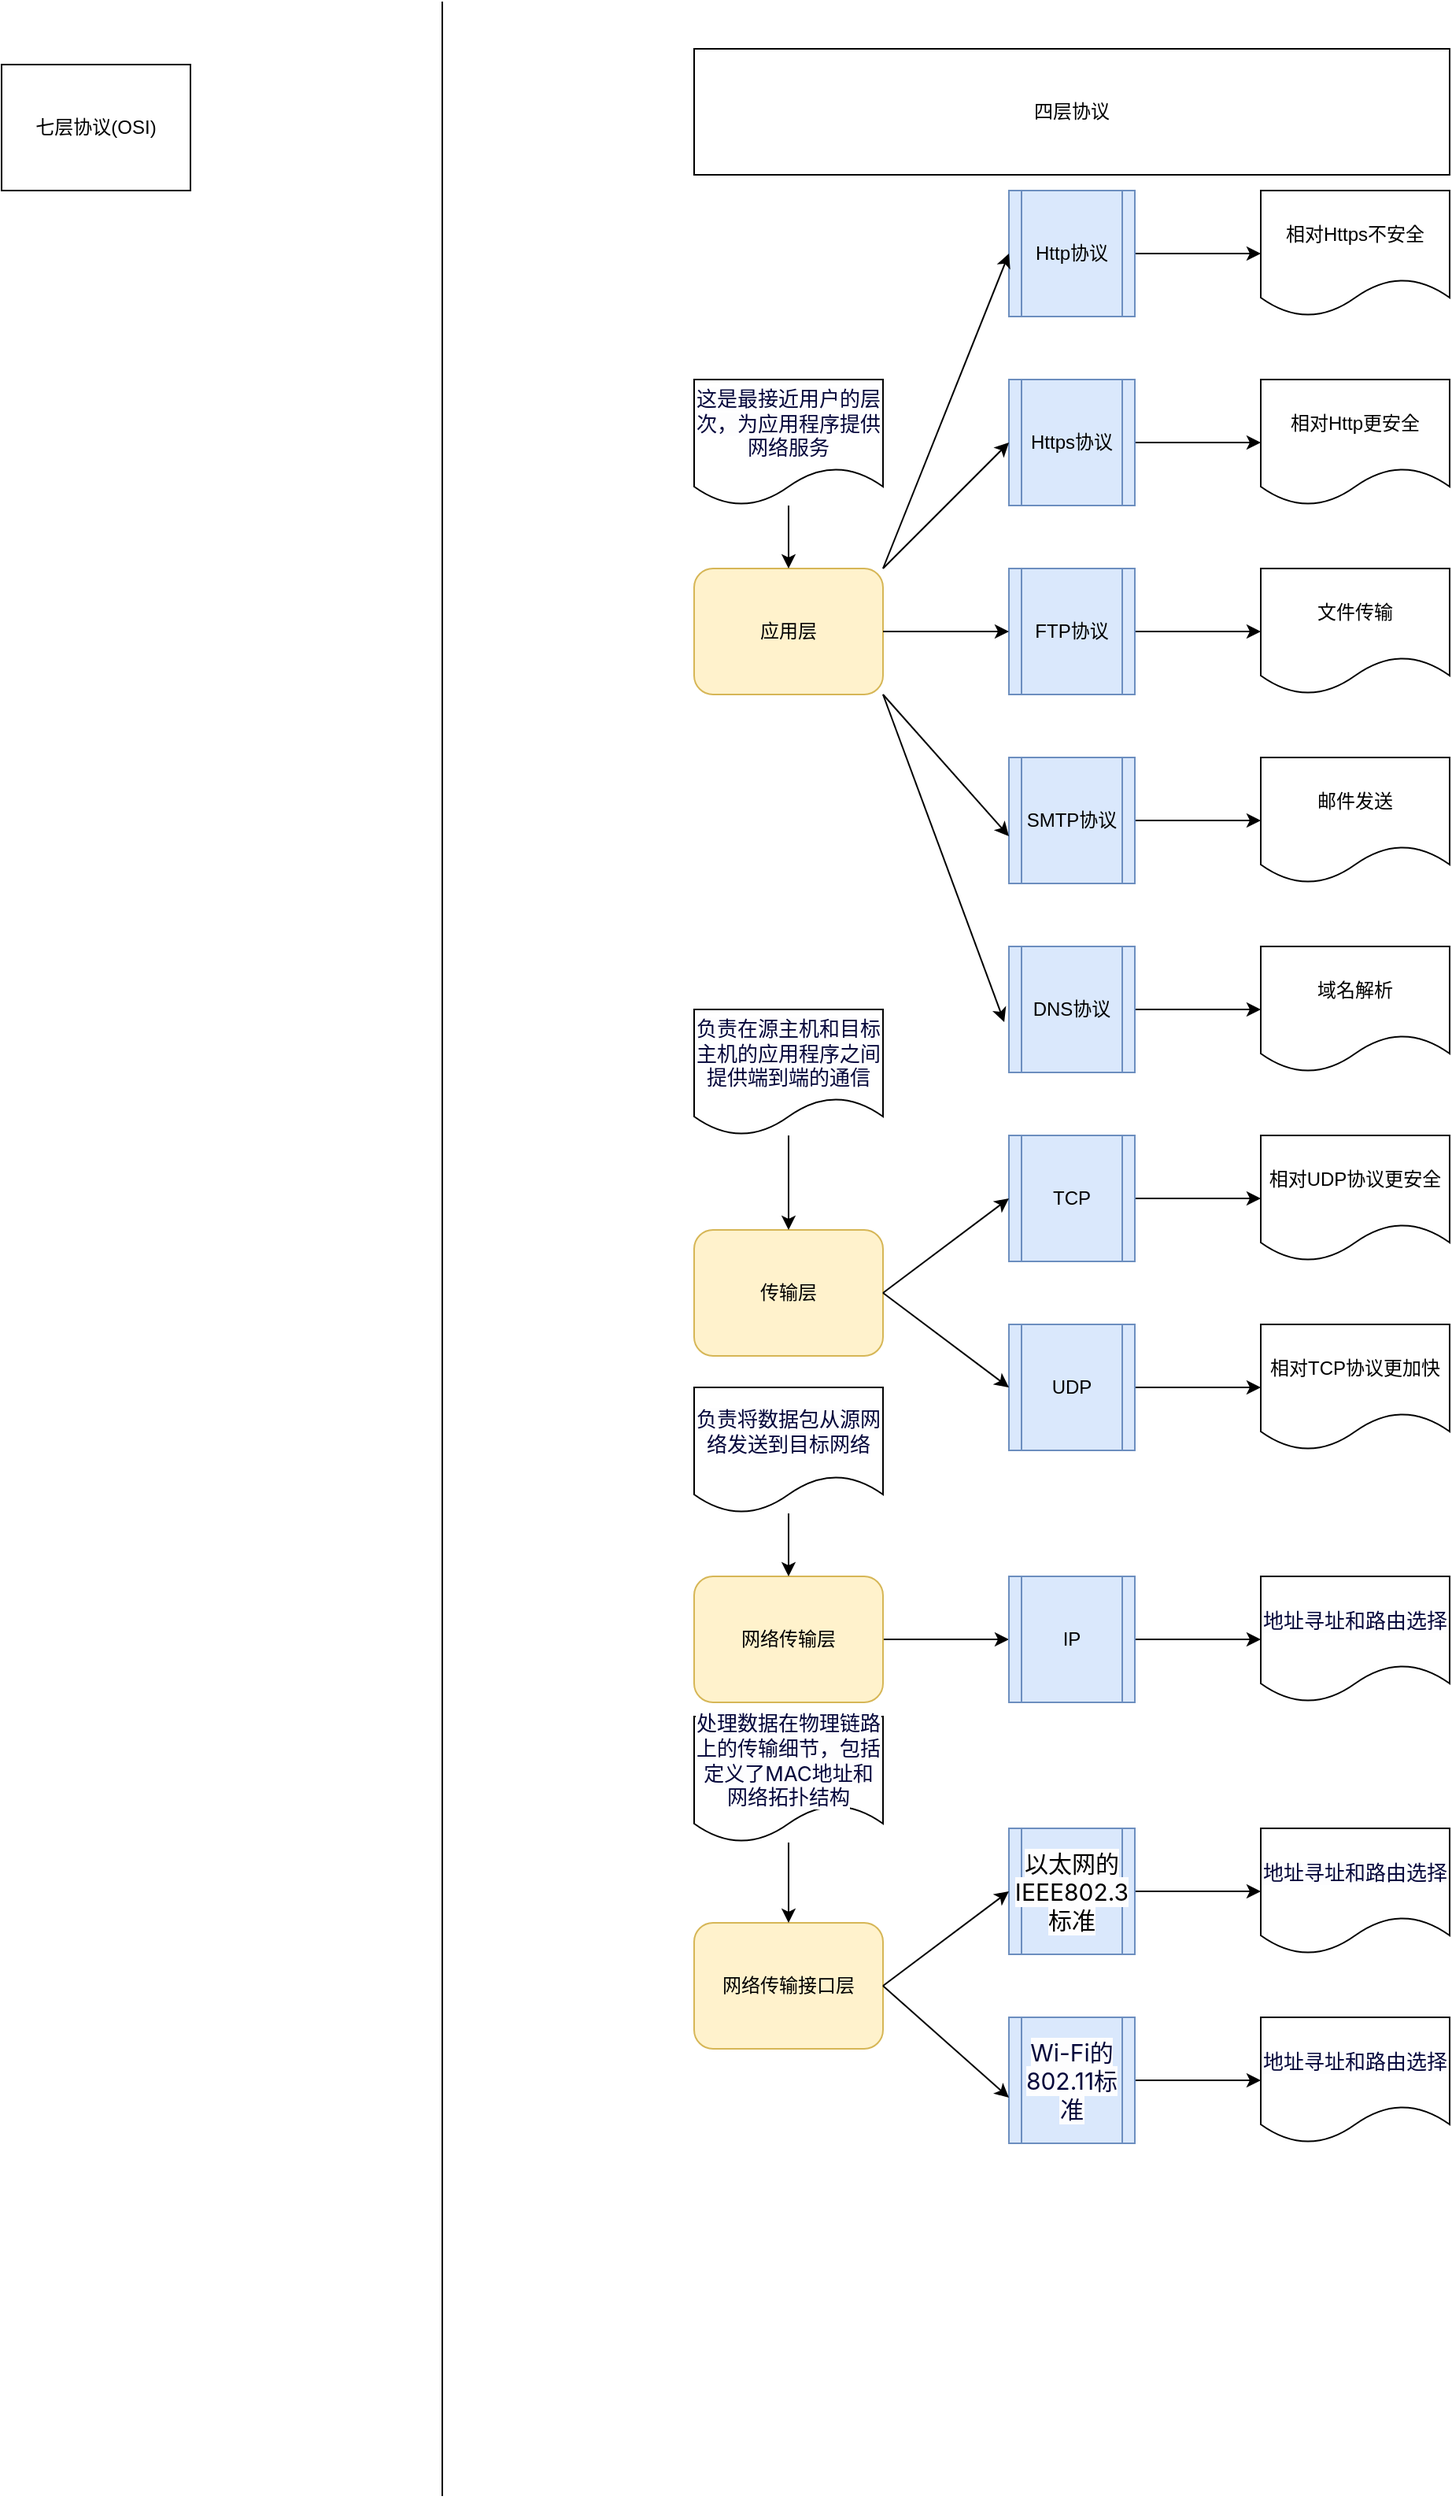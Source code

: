 <mxfile version="25.0.3">
  <diagram name="第 1 页" id="bnDQp0RB2ErarTcb1Inx">
    <mxGraphModel dx="880" dy="444" grid="1" gridSize="10" guides="1" tooltips="1" connect="1" arrows="1" fold="1" page="1" pageScale="1" pageWidth="827" pageHeight="1169" math="0" shadow="0">
      <root>
        <mxCell id="0" />
        <mxCell id="1" parent="0" />
        <mxCell id="6gzfc5hC1QTd9-dfOM9L-1" value="" style="endArrow=none;html=1;rounded=0;" edge="1" parent="1">
          <mxGeometry width="50" height="50" relative="1" as="geometry">
            <mxPoint x="440" y="1584" as="sourcePoint" />
            <mxPoint x="440" as="targetPoint" />
          </mxGeometry>
        </mxCell>
        <mxCell id="6gzfc5hC1QTd9-dfOM9L-2" value="七层协议(OSI)" style="whiteSpace=wrap;html=1;" vertex="1" parent="1">
          <mxGeometry x="160" y="40" width="120" height="80" as="geometry" />
        </mxCell>
        <mxCell id="6gzfc5hC1QTd9-dfOM9L-3" value="四层协议" style="whiteSpace=wrap;html=1;" vertex="1" parent="1">
          <mxGeometry x="600" y="30" width="480" height="80" as="geometry" />
        </mxCell>
        <mxCell id="6gzfc5hC1QTd9-dfOM9L-4" value="应用层" style="rounded=1;whiteSpace=wrap;html=1;fillColor=#fff2cc;strokeColor=#d6b656;" vertex="1" parent="1">
          <mxGeometry x="600" y="360" width="120" height="80" as="geometry" />
        </mxCell>
        <mxCell id="6gzfc5hC1QTd9-dfOM9L-5" value="传输层" style="rounded=1;whiteSpace=wrap;html=1;fillColor=#fff2cc;strokeColor=#d6b656;" vertex="1" parent="1">
          <mxGeometry x="600" y="780" width="120" height="80" as="geometry" />
        </mxCell>
        <mxCell id="6gzfc5hC1QTd9-dfOM9L-43" value="" style="edgeStyle=orthogonalEdgeStyle;rounded=0;orthogonalLoop=1;jettySize=auto;html=1;" edge="1" parent="1" source="6gzfc5hC1QTd9-dfOM9L-7" target="6gzfc5hC1QTd9-dfOM9L-42">
          <mxGeometry relative="1" as="geometry" />
        </mxCell>
        <mxCell id="6gzfc5hC1QTd9-dfOM9L-7" value="网络传输层" style="rounded=1;whiteSpace=wrap;html=1;fillColor=#fff2cc;strokeColor=#d6b656;" vertex="1" parent="1">
          <mxGeometry x="600" y="1000" width="120" height="80" as="geometry" />
        </mxCell>
        <mxCell id="6gzfc5hC1QTd9-dfOM9L-24" style="edgeStyle=orthogonalEdgeStyle;rounded=0;orthogonalLoop=1;jettySize=auto;html=1;entryX=0;entryY=0.5;entryDx=0;entryDy=0;" edge="1" parent="1" source="6gzfc5hC1QTd9-dfOM9L-9" target="6gzfc5hC1QTd9-dfOM9L-23">
          <mxGeometry relative="1" as="geometry" />
        </mxCell>
        <mxCell id="6gzfc5hC1QTd9-dfOM9L-9" value="Http协议" style="shape=process;whiteSpace=wrap;html=1;backgroundOutline=1;fillColor=#dae8fc;strokeColor=#6c8ebf;" vertex="1" parent="1">
          <mxGeometry x="800" y="120" width="80" height="80" as="geometry" />
        </mxCell>
        <mxCell id="6gzfc5hC1QTd9-dfOM9L-30" value="" style="edgeStyle=orthogonalEdgeStyle;rounded=0;orthogonalLoop=1;jettySize=auto;html=1;" edge="1" parent="1" source="6gzfc5hC1QTd9-dfOM9L-10" target="6gzfc5hC1QTd9-dfOM9L-25">
          <mxGeometry relative="1" as="geometry" />
        </mxCell>
        <mxCell id="6gzfc5hC1QTd9-dfOM9L-10" value="Https协议" style="shape=process;whiteSpace=wrap;html=1;backgroundOutline=1;fillColor=#dae8fc;strokeColor=#6c8ebf;" vertex="1" parent="1">
          <mxGeometry x="800" y="240" width="80" height="80" as="geometry" />
        </mxCell>
        <mxCell id="6gzfc5hC1QTd9-dfOM9L-31" value="" style="edgeStyle=orthogonalEdgeStyle;rounded=0;orthogonalLoop=1;jettySize=auto;html=1;" edge="1" parent="1" source="6gzfc5hC1QTd9-dfOM9L-11" target="6gzfc5hC1QTd9-dfOM9L-27">
          <mxGeometry relative="1" as="geometry" />
        </mxCell>
        <mxCell id="6gzfc5hC1QTd9-dfOM9L-11" value="FTP协议" style="shape=process;whiteSpace=wrap;html=1;backgroundOutline=1;fillColor=#dae8fc;strokeColor=#6c8ebf;" vertex="1" parent="1">
          <mxGeometry x="800" y="360" width="80" height="80" as="geometry" />
        </mxCell>
        <mxCell id="6gzfc5hC1QTd9-dfOM9L-32" value="" style="edgeStyle=orthogonalEdgeStyle;rounded=0;orthogonalLoop=1;jettySize=auto;html=1;" edge="1" parent="1" source="6gzfc5hC1QTd9-dfOM9L-12" target="6gzfc5hC1QTd9-dfOM9L-28">
          <mxGeometry relative="1" as="geometry" />
        </mxCell>
        <mxCell id="6gzfc5hC1QTd9-dfOM9L-12" value="SMTP协议" style="shape=process;whiteSpace=wrap;html=1;backgroundOutline=1;fillColor=#dae8fc;strokeColor=#6c8ebf;" vertex="1" parent="1">
          <mxGeometry x="800" y="480" width="80" height="80" as="geometry" />
        </mxCell>
        <mxCell id="6gzfc5hC1QTd9-dfOM9L-33" value="" style="edgeStyle=orthogonalEdgeStyle;rounded=0;orthogonalLoop=1;jettySize=auto;html=1;" edge="1" parent="1" source="6gzfc5hC1QTd9-dfOM9L-13" target="6gzfc5hC1QTd9-dfOM9L-29">
          <mxGeometry relative="1" as="geometry" />
        </mxCell>
        <mxCell id="6gzfc5hC1QTd9-dfOM9L-13" value="DNS协议" style="shape=process;whiteSpace=wrap;html=1;backgroundOutline=1;fillColor=#dae8fc;strokeColor=#6c8ebf;" vertex="1" parent="1">
          <mxGeometry x="800" y="600" width="80" height="80" as="geometry" />
        </mxCell>
        <mxCell id="6gzfc5hC1QTd9-dfOM9L-16" value="" style="endArrow=classic;html=1;rounded=0;entryX=0;entryY=0.5;entryDx=0;entryDy=0;exitX=1;exitY=0;exitDx=0;exitDy=0;" edge="1" parent="1" source="6gzfc5hC1QTd9-dfOM9L-4" target="6gzfc5hC1QTd9-dfOM9L-9">
          <mxGeometry width="50" height="50" relative="1" as="geometry">
            <mxPoint x="690" y="360" as="sourcePoint" />
            <mxPoint x="740" y="310" as="targetPoint" />
          </mxGeometry>
        </mxCell>
        <mxCell id="6gzfc5hC1QTd9-dfOM9L-17" value="" style="endArrow=classic;html=1;rounded=0;entryX=0;entryY=0.5;entryDx=0;entryDy=0;exitX=1;exitY=0;exitDx=0;exitDy=0;" edge="1" parent="1" source="6gzfc5hC1QTd9-dfOM9L-4" target="6gzfc5hC1QTd9-dfOM9L-10">
          <mxGeometry width="50" height="50" relative="1" as="geometry">
            <mxPoint x="690" y="360" as="sourcePoint" />
            <mxPoint x="740" y="310" as="targetPoint" />
          </mxGeometry>
        </mxCell>
        <mxCell id="6gzfc5hC1QTd9-dfOM9L-20" value="" style="endArrow=classic;html=1;rounded=0;exitX=1;exitY=0.5;exitDx=0;exitDy=0;entryX=0;entryY=0.5;entryDx=0;entryDy=0;" edge="1" parent="1" source="6gzfc5hC1QTd9-dfOM9L-4" target="6gzfc5hC1QTd9-dfOM9L-11">
          <mxGeometry width="50" height="50" relative="1" as="geometry">
            <mxPoint x="690" y="360" as="sourcePoint" />
            <mxPoint x="740" y="310" as="targetPoint" />
          </mxGeometry>
        </mxCell>
        <mxCell id="6gzfc5hC1QTd9-dfOM9L-21" value="" style="endArrow=classic;html=1;rounded=0;entryX=0;entryY=0.625;entryDx=0;entryDy=0;entryPerimeter=0;exitX=1;exitY=1;exitDx=0;exitDy=0;" edge="1" parent="1" source="6gzfc5hC1QTd9-dfOM9L-4" target="6gzfc5hC1QTd9-dfOM9L-12">
          <mxGeometry width="50" height="50" relative="1" as="geometry">
            <mxPoint x="690" y="460" as="sourcePoint" />
            <mxPoint x="740" y="410" as="targetPoint" />
          </mxGeometry>
        </mxCell>
        <mxCell id="6gzfc5hC1QTd9-dfOM9L-22" value="" style="endArrow=classic;html=1;rounded=0;entryX=-0.037;entryY=0.6;entryDx=0;entryDy=0;entryPerimeter=0;" edge="1" parent="1" target="6gzfc5hC1QTd9-dfOM9L-13">
          <mxGeometry width="50" height="50" relative="1" as="geometry">
            <mxPoint x="720" y="440" as="sourcePoint" />
            <mxPoint x="740" y="410" as="targetPoint" />
          </mxGeometry>
        </mxCell>
        <mxCell id="6gzfc5hC1QTd9-dfOM9L-23" value="相对Https不安全" style="shape=document;whiteSpace=wrap;html=1;boundedLbl=1;" vertex="1" parent="1">
          <mxGeometry x="960" y="120" width="120" height="80" as="geometry" />
        </mxCell>
        <mxCell id="6gzfc5hC1QTd9-dfOM9L-25" value="相对Http更安全" style="shape=document;whiteSpace=wrap;html=1;boundedLbl=1;" vertex="1" parent="1">
          <mxGeometry x="960" y="240" width="120" height="80" as="geometry" />
        </mxCell>
        <mxCell id="6gzfc5hC1QTd9-dfOM9L-26" value="网络传输接口层" style="rounded=1;whiteSpace=wrap;html=1;fillColor=#fff2cc;strokeColor=#d6b656;" vertex="1" parent="1">
          <mxGeometry x="600" y="1220" width="120" height="80" as="geometry" />
        </mxCell>
        <mxCell id="6gzfc5hC1QTd9-dfOM9L-27" value="文件传输" style="shape=document;whiteSpace=wrap;html=1;boundedLbl=1;" vertex="1" parent="1">
          <mxGeometry x="960" y="360" width="120" height="80" as="geometry" />
        </mxCell>
        <mxCell id="6gzfc5hC1QTd9-dfOM9L-28" value="邮件发送" style="shape=document;whiteSpace=wrap;html=1;boundedLbl=1;" vertex="1" parent="1">
          <mxGeometry x="960" y="480" width="120" height="80" as="geometry" />
        </mxCell>
        <mxCell id="6gzfc5hC1QTd9-dfOM9L-29" value="域名解析" style="shape=document;whiteSpace=wrap;html=1;boundedLbl=1;" vertex="1" parent="1">
          <mxGeometry x="960" y="600" width="120" height="80" as="geometry" />
        </mxCell>
        <mxCell id="6gzfc5hC1QTd9-dfOM9L-40" value="" style="edgeStyle=orthogonalEdgeStyle;rounded=0;orthogonalLoop=1;jettySize=auto;html=1;" edge="1" parent="1" source="6gzfc5hC1QTd9-dfOM9L-34" target="6gzfc5hC1QTd9-dfOM9L-38">
          <mxGeometry relative="1" as="geometry" />
        </mxCell>
        <mxCell id="6gzfc5hC1QTd9-dfOM9L-34" value="TCP" style="shape=process;whiteSpace=wrap;html=1;backgroundOutline=1;fillColor=#dae8fc;strokeColor=#6c8ebf;" vertex="1" parent="1">
          <mxGeometry x="800" y="720" width="80" height="80" as="geometry" />
        </mxCell>
        <mxCell id="6gzfc5hC1QTd9-dfOM9L-41" value="" style="edgeStyle=orthogonalEdgeStyle;rounded=0;orthogonalLoop=1;jettySize=auto;html=1;" edge="1" parent="1" source="6gzfc5hC1QTd9-dfOM9L-35" target="6gzfc5hC1QTd9-dfOM9L-39">
          <mxGeometry relative="1" as="geometry" />
        </mxCell>
        <mxCell id="6gzfc5hC1QTd9-dfOM9L-35" value="UDP" style="shape=process;whiteSpace=wrap;html=1;backgroundOutline=1;fillColor=#dae8fc;strokeColor=#6c8ebf;" vertex="1" parent="1">
          <mxGeometry x="800" y="840" width="80" height="80" as="geometry" />
        </mxCell>
        <mxCell id="6gzfc5hC1QTd9-dfOM9L-36" value="" style="endArrow=classic;html=1;rounded=0;entryX=0;entryY=0.5;entryDx=0;entryDy=0;exitX=1;exitY=0.5;exitDx=0;exitDy=0;" edge="1" parent="1" source="6gzfc5hC1QTd9-dfOM9L-5" target="6gzfc5hC1QTd9-dfOM9L-34">
          <mxGeometry width="50" height="50" relative="1" as="geometry">
            <mxPoint x="720" y="800" as="sourcePoint" />
            <mxPoint x="740" y="760" as="targetPoint" />
          </mxGeometry>
        </mxCell>
        <mxCell id="6gzfc5hC1QTd9-dfOM9L-37" value="" style="endArrow=classic;html=1;rounded=0;entryX=0;entryY=0.5;entryDx=0;entryDy=0;exitX=1;exitY=0.5;exitDx=0;exitDy=0;" edge="1" parent="1" source="6gzfc5hC1QTd9-dfOM9L-5" target="6gzfc5hC1QTd9-dfOM9L-35">
          <mxGeometry width="50" height="50" relative="1" as="geometry">
            <mxPoint x="690" y="810" as="sourcePoint" />
            <mxPoint x="740" y="760" as="targetPoint" />
          </mxGeometry>
        </mxCell>
        <mxCell id="6gzfc5hC1QTd9-dfOM9L-38" value="相对UDP协议更安全" style="shape=document;whiteSpace=wrap;html=1;boundedLbl=1;" vertex="1" parent="1">
          <mxGeometry x="960" y="720" width="120" height="80" as="geometry" />
        </mxCell>
        <mxCell id="6gzfc5hC1QTd9-dfOM9L-39" value="相对TCP协议更加快" style="shape=document;whiteSpace=wrap;html=1;boundedLbl=1;" vertex="1" parent="1">
          <mxGeometry x="960" y="840" width="120" height="80" as="geometry" />
        </mxCell>
        <mxCell id="6gzfc5hC1QTd9-dfOM9L-53" value="" style="edgeStyle=orthogonalEdgeStyle;rounded=0;orthogonalLoop=1;jettySize=auto;html=1;" edge="1" parent="1" source="6gzfc5hC1QTd9-dfOM9L-42" target="6gzfc5hC1QTd9-dfOM9L-50">
          <mxGeometry relative="1" as="geometry" />
        </mxCell>
        <mxCell id="6gzfc5hC1QTd9-dfOM9L-42" value="IP" style="shape=process;whiteSpace=wrap;html=1;backgroundOutline=1;fillColor=#dae8fc;strokeColor=#6c8ebf;" vertex="1" parent="1">
          <mxGeometry x="800" y="1000" width="80" height="80" as="geometry" />
        </mxCell>
        <mxCell id="6gzfc5hC1QTd9-dfOM9L-45" value="" style="edgeStyle=orthogonalEdgeStyle;rounded=0;orthogonalLoop=1;jettySize=auto;html=1;" edge="1" parent="1" source="6gzfc5hC1QTd9-dfOM9L-44" target="6gzfc5hC1QTd9-dfOM9L-7">
          <mxGeometry relative="1" as="geometry" />
        </mxCell>
        <mxCell id="6gzfc5hC1QTd9-dfOM9L-44" value="&lt;span style=&quot;color: rgb(5, 7, 59); font-family: -apple-system, BlinkMacSystemFont, &amp;quot;Segoe UI&amp;quot;, Roboto, Ubuntu, &amp;quot;Helvetica Neue&amp;quot;, Helvetica, Arial, &amp;quot;PingFang SC&amp;quot;, &amp;quot;Hiragino Sans GB&amp;quot;, &amp;quot;Microsoft YaHei UI&amp;quot;, &amp;quot;Microsoft YaHei&amp;quot;, &amp;quot;Source Han Sans CN&amp;quot;, sans-serif, &amp;quot;Apple Color Emoji&amp;quot;, &amp;quot;Segoe UI Emoji&amp;quot;; text-align: left; background-color: rgb(253, 253, 254);&quot;&gt;&lt;font style=&quot;font-size: 13px;&quot;&gt;负责将数据包从源网络发送到目标网络&lt;/font&gt;&lt;/span&gt;" style="shape=document;whiteSpace=wrap;html=1;boundedLbl=1;" vertex="1" parent="1">
          <mxGeometry x="600" y="880" width="120" height="80" as="geometry" />
        </mxCell>
        <mxCell id="6gzfc5hC1QTd9-dfOM9L-47" value="" style="edgeStyle=orthogonalEdgeStyle;rounded=0;orthogonalLoop=1;jettySize=auto;html=1;" edge="1" parent="1" source="6gzfc5hC1QTd9-dfOM9L-46" target="6gzfc5hC1QTd9-dfOM9L-5">
          <mxGeometry relative="1" as="geometry" />
        </mxCell>
        <mxCell id="6gzfc5hC1QTd9-dfOM9L-46" value="&lt;span style=&quot;color: rgb(5, 7, 59); font-family: -apple-system, BlinkMacSystemFont, &amp;quot;Segoe UI&amp;quot;, Roboto, Ubuntu, &amp;quot;Helvetica Neue&amp;quot;, Helvetica, Arial, &amp;quot;PingFang SC&amp;quot;, &amp;quot;Hiragino Sans GB&amp;quot;, &amp;quot;Microsoft YaHei UI&amp;quot;, &amp;quot;Microsoft YaHei&amp;quot;, &amp;quot;Source Han Sans CN&amp;quot;, sans-serif, &amp;quot;Apple Color Emoji&amp;quot;, &amp;quot;Segoe UI Emoji&amp;quot;; text-align: left; background-color: rgb(253, 253, 254);&quot;&gt;&lt;font style=&quot;font-size: 13px;&quot;&gt;负责在源主机和目标主机的应用程序之间提供端到端的通信&lt;/font&gt;&lt;/span&gt;" style="shape=document;whiteSpace=wrap;html=1;boundedLbl=1;" vertex="1" parent="1">
          <mxGeometry x="600" y="640" width="120" height="80" as="geometry" />
        </mxCell>
        <mxCell id="6gzfc5hC1QTd9-dfOM9L-49" value="" style="edgeStyle=orthogonalEdgeStyle;rounded=0;orthogonalLoop=1;jettySize=auto;html=1;" edge="1" parent="1" source="6gzfc5hC1QTd9-dfOM9L-48" target="6gzfc5hC1QTd9-dfOM9L-4">
          <mxGeometry relative="1" as="geometry" />
        </mxCell>
        <mxCell id="6gzfc5hC1QTd9-dfOM9L-48" value="&lt;span style=&quot;color: rgb(5, 7, 59); font-family: -apple-system, BlinkMacSystemFont, &amp;quot;Segoe UI&amp;quot;, Roboto, Ubuntu, &amp;quot;Helvetica Neue&amp;quot;, Helvetica, Arial, &amp;quot;PingFang SC&amp;quot;, &amp;quot;Hiragino Sans GB&amp;quot;, &amp;quot;Microsoft YaHei UI&amp;quot;, &amp;quot;Microsoft YaHei&amp;quot;, &amp;quot;Source Han Sans CN&amp;quot;, sans-serif, &amp;quot;Apple Color Emoji&amp;quot;, &amp;quot;Segoe UI Emoji&amp;quot;; text-align: left; background-color: rgb(253, 253, 254);&quot;&gt;&lt;font style=&quot;font-size: 13px;&quot;&gt;这是最接近用户的层次，为应用程序提供网络服务&lt;/font&gt;&lt;/span&gt;" style="shape=document;whiteSpace=wrap;html=1;boundedLbl=1;" vertex="1" parent="1">
          <mxGeometry x="600" y="240" width="120" height="80" as="geometry" />
        </mxCell>
        <mxCell id="6gzfc5hC1QTd9-dfOM9L-50" value="&lt;span style=&quot;color: rgb(5, 7, 59); font-family: -apple-system, BlinkMacSystemFont, &amp;quot;Segoe UI&amp;quot;, Roboto, Ubuntu, &amp;quot;Helvetica Neue&amp;quot;, Helvetica, Arial, &amp;quot;PingFang SC&amp;quot;, &amp;quot;Hiragino Sans GB&amp;quot;, &amp;quot;Microsoft YaHei UI&amp;quot;, &amp;quot;Microsoft YaHei&amp;quot;, &amp;quot;Source Han Sans CN&amp;quot;, sans-serif, &amp;quot;Apple Color Emoji&amp;quot;, &amp;quot;Segoe UI Emoji&amp;quot;; text-align: left; background-color: rgb(253, 253, 254);&quot;&gt;&lt;font style=&quot;font-size: 13px;&quot;&gt;地址寻址和路由选择&lt;/font&gt;&lt;/span&gt;" style="shape=document;whiteSpace=wrap;html=1;boundedLbl=1;" vertex="1" parent="1">
          <mxGeometry x="960" y="1000" width="120" height="80" as="geometry" />
        </mxCell>
        <mxCell id="6gzfc5hC1QTd9-dfOM9L-60" value="" style="edgeStyle=orthogonalEdgeStyle;rounded=0;orthogonalLoop=1;jettySize=auto;html=1;" edge="1" parent="1" source="6gzfc5hC1QTd9-dfOM9L-51" target="6gzfc5hC1QTd9-dfOM9L-58">
          <mxGeometry relative="1" as="geometry" />
        </mxCell>
        <mxCell id="6gzfc5hC1QTd9-dfOM9L-51" value="&lt;span style=&quot;font-family: -apple-system, BlinkMacSystemFont, &amp;quot;Segoe UI&amp;quot;, Roboto, Ubuntu, &amp;quot;Helvetica Neue&amp;quot;, Helvetica, Arial, &amp;quot;PingFang SC&amp;quot;, &amp;quot;Hiragino Sans GB&amp;quot;, &amp;quot;Microsoft YaHei UI&amp;quot;, &amp;quot;Microsoft YaHei&amp;quot;, &amp;quot;Source Han Sans CN&amp;quot;, sans-serif, &amp;quot;Apple Color Emoji&amp;quot;, &amp;quot;Segoe UI Emoji&amp;quot;; font-size: 15px; text-align: left; background-color: rgb(253, 253, 254);&quot;&gt;以太网&lt;/span&gt;&lt;span style=&quot;font-family: -apple-system, BlinkMacSystemFont, &amp;quot;Segoe UI&amp;quot;, Roboto, Ubuntu, &amp;quot;Helvetica Neue&amp;quot;, Helvetica, Arial, &amp;quot;PingFang SC&amp;quot;, &amp;quot;Hiragino Sans GB&amp;quot;, &amp;quot;Microsoft YaHei UI&amp;quot;, &amp;quot;Microsoft YaHei&amp;quot;, &amp;quot;Source Han Sans CN&amp;quot;, sans-serif, &amp;quot;Apple Color Emoji&amp;quot;, &amp;quot;Segoe UI Emoji&amp;quot;; font-size: 15px; text-align: left; background-color: rgb(253, 253, 254);&quot;&gt;的&lt;/span&gt;&lt;span style=&quot;font-family: -apple-system, BlinkMacSystemFont, &amp;quot;Segoe UI&amp;quot;, Roboto, Ubuntu, &amp;quot;Helvetica Neue&amp;quot;, Helvetica, Arial, &amp;quot;PingFang SC&amp;quot;, &amp;quot;Hiragino Sans GB&amp;quot;, &amp;quot;Microsoft YaHei UI&amp;quot;, &amp;quot;Microsoft YaHei&amp;quot;, &amp;quot;Source Han Sans CN&amp;quot;, sans-serif, &amp;quot;Apple Color Emoji&amp;quot;, &amp;quot;Segoe UI Emoji&amp;quot;; font-size: 15px; text-align: left; background-color: rgb(253, 253, 254);&quot;&gt;IEEE802.3标准&lt;/span&gt;" style="shape=process;whiteSpace=wrap;html=1;backgroundOutline=1;fillColor=#dae8fc;strokeColor=#6c8ebf;" vertex="1" parent="1">
          <mxGeometry x="800" y="1160" width="80" height="80" as="geometry" />
        </mxCell>
        <mxCell id="6gzfc5hC1QTd9-dfOM9L-61" value="" style="edgeStyle=orthogonalEdgeStyle;rounded=0;orthogonalLoop=1;jettySize=auto;html=1;" edge="1" parent="1" source="6gzfc5hC1QTd9-dfOM9L-52" target="6gzfc5hC1QTd9-dfOM9L-59">
          <mxGeometry relative="1" as="geometry" />
        </mxCell>
        <mxCell id="6gzfc5hC1QTd9-dfOM9L-52" value="&lt;span style=&quot;color: rgb(5, 7, 59); font-family: -apple-system, BlinkMacSystemFont, &amp;quot;Segoe UI&amp;quot;, Roboto, Ubuntu, &amp;quot;Helvetica Neue&amp;quot;, Helvetica, Arial, &amp;quot;PingFang SC&amp;quot;, &amp;quot;Hiragino Sans GB&amp;quot;, &amp;quot;Microsoft YaHei UI&amp;quot;, &amp;quot;Microsoft YaHei&amp;quot;, &amp;quot;Source Han Sans CN&amp;quot;, sans-serif, &amp;quot;Apple Color Emoji&amp;quot;, &amp;quot;Segoe UI Emoji&amp;quot;; font-size: 15px; text-align: left; background-color: rgb(253, 253, 254);&quot;&gt;Wi-Fi的802.11标准&lt;/span&gt;" style="shape=process;whiteSpace=wrap;html=1;backgroundOutline=1;fillColor=#dae8fc;strokeColor=#6c8ebf;" vertex="1" parent="1">
          <mxGeometry x="800" y="1280" width="80" height="80" as="geometry" />
        </mxCell>
        <mxCell id="6gzfc5hC1QTd9-dfOM9L-54" value="" style="endArrow=classic;html=1;rounded=0;entryX=0;entryY=0.5;entryDx=0;entryDy=0;exitX=1;exitY=0.5;exitDx=0;exitDy=0;" edge="1" parent="1" source="6gzfc5hC1QTd9-dfOM9L-26" target="6gzfc5hC1QTd9-dfOM9L-51">
          <mxGeometry width="50" height="50" relative="1" as="geometry">
            <mxPoint x="690" y="1300" as="sourcePoint" />
            <mxPoint x="740" y="1250" as="targetPoint" />
          </mxGeometry>
        </mxCell>
        <mxCell id="6gzfc5hC1QTd9-dfOM9L-55" value="" style="endArrow=classic;html=1;rounded=0;entryX=0;entryY=0.638;entryDx=0;entryDy=0;entryPerimeter=0;exitX=1;exitY=0.5;exitDx=0;exitDy=0;" edge="1" parent="1" source="6gzfc5hC1QTd9-dfOM9L-26" target="6gzfc5hC1QTd9-dfOM9L-52">
          <mxGeometry width="50" height="50" relative="1" as="geometry">
            <mxPoint x="690" y="1300" as="sourcePoint" />
            <mxPoint x="740" y="1250" as="targetPoint" />
          </mxGeometry>
        </mxCell>
        <mxCell id="6gzfc5hC1QTd9-dfOM9L-57" value="" style="edgeStyle=orthogonalEdgeStyle;rounded=0;orthogonalLoop=1;jettySize=auto;html=1;" edge="1" parent="1" source="6gzfc5hC1QTd9-dfOM9L-56" target="6gzfc5hC1QTd9-dfOM9L-26">
          <mxGeometry relative="1" as="geometry" />
        </mxCell>
        <mxCell id="6gzfc5hC1QTd9-dfOM9L-56" value="&lt;span style=&quot;color: rgb(5, 7, 59); font-family: -apple-system, BlinkMacSystemFont, &amp;quot;Segoe UI&amp;quot;, Roboto, Ubuntu, &amp;quot;Helvetica Neue&amp;quot;, Helvetica, Arial, &amp;quot;PingFang SC&amp;quot;, &amp;quot;Hiragino Sans GB&amp;quot;, &amp;quot;Microsoft YaHei UI&amp;quot;, &amp;quot;Microsoft YaHei&amp;quot;, &amp;quot;Source Han Sans CN&amp;quot;, sans-serif, &amp;quot;Apple Color Emoji&amp;quot;, &amp;quot;Segoe UI Emoji&amp;quot;; text-align: left; background-color: rgb(253, 253, 254);&quot;&gt;&lt;font style=&quot;font-size: 13px;&quot;&gt;处理数据在物理链路上的传输细节，包括定义了MAC地址和网络拓扑结构&lt;/font&gt;&lt;/span&gt;" style="shape=document;whiteSpace=wrap;html=1;boundedLbl=1;" vertex="1" parent="1">
          <mxGeometry x="600" y="1089" width="120" height="80" as="geometry" />
        </mxCell>
        <mxCell id="6gzfc5hC1QTd9-dfOM9L-58" value="&lt;span style=&quot;color: rgb(5, 7, 59); font-family: -apple-system, BlinkMacSystemFont, &amp;quot;Segoe UI&amp;quot;, Roboto, Ubuntu, &amp;quot;Helvetica Neue&amp;quot;, Helvetica, Arial, &amp;quot;PingFang SC&amp;quot;, &amp;quot;Hiragino Sans GB&amp;quot;, &amp;quot;Microsoft YaHei UI&amp;quot;, &amp;quot;Microsoft YaHei&amp;quot;, &amp;quot;Source Han Sans CN&amp;quot;, sans-serif, &amp;quot;Apple Color Emoji&amp;quot;, &amp;quot;Segoe UI Emoji&amp;quot;; text-align: left; background-color: rgb(253, 253, 254);&quot;&gt;&lt;font style=&quot;font-size: 13px;&quot;&gt;地址寻址和路由选择&lt;/font&gt;&lt;/span&gt;" style="shape=document;whiteSpace=wrap;html=1;boundedLbl=1;" vertex="1" parent="1">
          <mxGeometry x="960" y="1160" width="120" height="80" as="geometry" />
        </mxCell>
        <mxCell id="6gzfc5hC1QTd9-dfOM9L-59" value="&lt;span style=&quot;color: rgb(5, 7, 59); font-family: -apple-system, BlinkMacSystemFont, &amp;quot;Segoe UI&amp;quot;, Roboto, Ubuntu, &amp;quot;Helvetica Neue&amp;quot;, Helvetica, Arial, &amp;quot;PingFang SC&amp;quot;, &amp;quot;Hiragino Sans GB&amp;quot;, &amp;quot;Microsoft YaHei UI&amp;quot;, &amp;quot;Microsoft YaHei&amp;quot;, &amp;quot;Source Han Sans CN&amp;quot;, sans-serif, &amp;quot;Apple Color Emoji&amp;quot;, &amp;quot;Segoe UI Emoji&amp;quot;; text-align: left; background-color: rgb(253, 253, 254);&quot;&gt;&lt;font style=&quot;font-size: 13px;&quot;&gt;地址寻址和路由选择&lt;/font&gt;&lt;/span&gt;" style="shape=document;whiteSpace=wrap;html=1;boundedLbl=1;" vertex="1" parent="1">
          <mxGeometry x="960" y="1280" width="120" height="80" as="geometry" />
        </mxCell>
      </root>
    </mxGraphModel>
  </diagram>
</mxfile>
